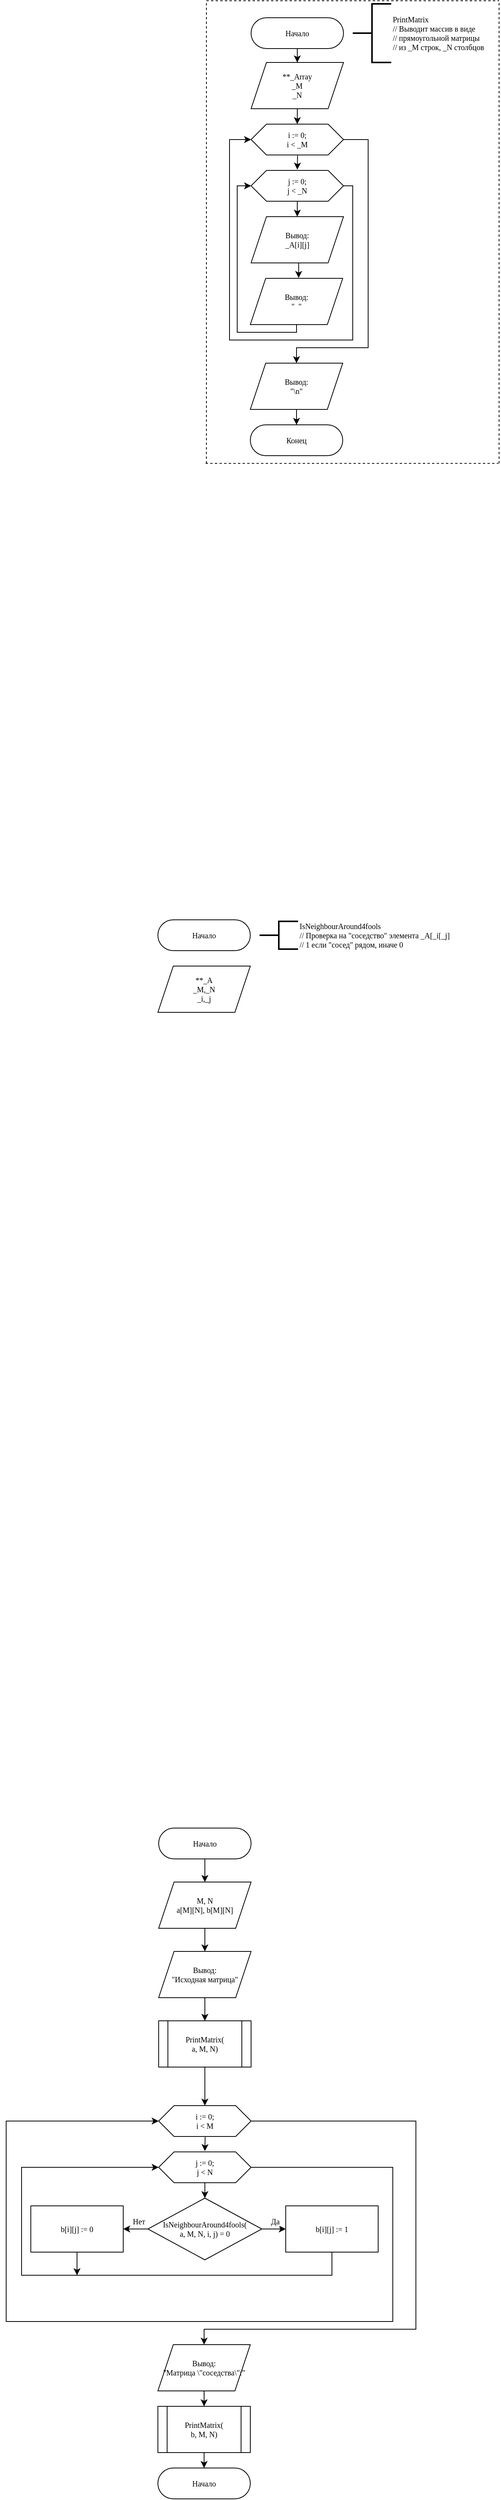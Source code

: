 <mxfile version="14.0.1" type="github">
  <diagram id="jJN2-YR1qqHn-e9BybVK" name="Page-1">
    <mxGraphModel dx="1703" dy="35" grid="1" gridSize="10" guides="1" tooltips="1" connect="1" arrows="1" fold="1" page="1" pageScale="1" pageWidth="827" pageHeight="1169" background="none" math="0" shadow="0">
      <root>
        <mxCell id="0" />
        <mxCell id="1" parent="0" />
        <mxCell id="fMAf0AQXnJGZOiMmoHYG-100" style="edgeStyle=orthogonalEdgeStyle;rounded=0;orthogonalLoop=1;jettySize=auto;html=1;entryX=0.5;entryY=0;entryDx=0;entryDy=0;fontFamily=Consolas;fontSize=10;" parent="1" source="fMAf0AQXnJGZOiMmoHYG-79" target="fMAf0AQXnJGZOiMmoHYG-84" edge="1">
          <mxGeometry relative="1" as="geometry" />
        </mxCell>
        <mxCell id="fMAf0AQXnJGZOiMmoHYG-79" value="Начало" style="rounded=1;whiteSpace=wrap;html=1;arcSize=50;fontFamily=Consolas;fontSize=10;" parent="1" vertex="1">
          <mxGeometry x="488" y="1212" width="120" height="40" as="geometry" />
        </mxCell>
        <mxCell id="fMAf0AQXnJGZOiMmoHYG-80" value="&lt;div style=&quot;font-size: 10px;&quot;&gt;i := 0;&lt;/div&gt;&lt;div style=&quot;font-size: 10px;&quot;&gt;i &amp;lt; _M&lt;br style=&quot;font-size: 10px;&quot;&gt;&lt;/div&gt;" style="shape=hexagon;perimeter=hexagonPerimeter2;whiteSpace=wrap;html=1;fixedSize=1;rounded=1;fontFamily=Consolas;arcSize=0;fontSize=10;" parent="1" vertex="1">
          <mxGeometry x="488" y="1350" width="120" height="40" as="geometry" />
        </mxCell>
        <mxCell id="fMAf0AQXnJGZOiMmoHYG-81" style="edgeStyle=orthogonalEdgeStyle;rounded=0;orthogonalLoop=1;jettySize=auto;html=1;entryX=0.5;entryY=-0.026;entryDx=0;entryDy=0;fontFamily=Consolas;fontSize=10;exitX=0.503;exitY=1.019;exitDx=0;exitDy=0;exitPerimeter=0;entryPerimeter=0;" parent="1" source="fMAf0AQXnJGZOiMmoHYG-80" target="fMAf0AQXnJGZOiMmoHYG-101" edge="1">
          <mxGeometry x="430" y="1108" as="geometry">
            <mxPoint x="548" y="1408" as="targetPoint" />
          </mxGeometry>
        </mxCell>
        <mxCell id="fMAf0AQXnJGZOiMmoHYG-82" style="edgeStyle=orthogonalEdgeStyle;rounded=0;orthogonalLoop=1;jettySize=auto;html=1;fontFamily=Consolas;fontSize=10;entryX=0;entryY=0.5;entryDx=0;entryDy=0;exitX=0.5;exitY=1;exitDx=0;exitDy=0;" parent="1" source="s9nZQQE5in6NOD8knwnm-1" target="fMAf0AQXnJGZOiMmoHYG-101" edge="1">
          <mxGeometry x="430" y="1108" as="geometry">
            <mxPoint x="454" y="1370" as="targetPoint" />
            <Array as="points">
              <mxPoint x="547" y="1620" />
              <mxPoint x="470" y="1620" />
              <mxPoint x="470" y="1430" />
            </Array>
            <mxPoint x="548" y="1568" as="sourcePoint" />
          </mxGeometry>
        </mxCell>
        <mxCell id="fMAf0AQXnJGZOiMmoHYG-84" value="&lt;div style=&quot;font-size: 10px;&quot;&gt;**_Array&lt;/div&gt;&lt;div style=&quot;font-size: 10px;&quot;&gt;_M&lt;/div&gt;&lt;div style=&quot;font-size: 10px;&quot;&gt;_N&lt;/div&gt;" style="shape=parallelogram;perimeter=parallelogramPerimeter;whiteSpace=wrap;html=1;fixedSize=1;rounded=1;fontFamily=Consolas;fontSize=10;arcSize=0;" parent="1" vertex="1">
          <mxGeometry x="488" y="1270" width="120" height="60" as="geometry" />
        </mxCell>
        <mxCell id="fMAf0AQXnJGZOiMmoHYG-86" style="edgeStyle=orthogonalEdgeStyle;rounded=0;orthogonalLoop=1;jettySize=auto;html=1;entryX=0.5;entryY=0;entryDx=0;entryDy=0;fontFamily=Consolas;fontSize=10;exitX=0.5;exitY=1;exitDx=0;exitDy=0;" parent="1" source="fMAf0AQXnJGZOiMmoHYG-84" target="fMAf0AQXnJGZOiMmoHYG-80" edge="1">
          <mxGeometry x="430" y="1190" as="geometry">
            <mxPoint x="548" y="1402" as="sourcePoint" />
          </mxGeometry>
        </mxCell>
        <mxCell id="fMAf0AQXnJGZOiMmoHYG-89" style="edgeStyle=orthogonalEdgeStyle;rounded=0;orthogonalLoop=1;jettySize=auto;html=1;fontFamily=Consolas;exitX=1;exitY=0.5;exitDx=0;exitDy=0;fontSize=10;entryX=0.5;entryY=0;entryDx=0;entryDy=0;" parent="1" source="fMAf0AQXnJGZOiMmoHYG-80" target="s9nZQQE5in6NOD8knwnm-6" edge="1">
          <mxGeometry x="430" y="1108" as="geometry">
            <mxPoint x="608" y="1660" as="targetPoint" />
            <Array as="points">
              <mxPoint x="640" y="1370" />
              <mxPoint x="640" y="1640" />
              <mxPoint x="547" y="1640" />
            </Array>
            <mxPoint x="608" y="1535" as="sourcePoint" />
          </mxGeometry>
        </mxCell>
        <mxCell id="fMAf0AQXnJGZOiMmoHYG-90" value="Конец" style="rounded=1;whiteSpace=wrap;html=1;arcSize=50;fontFamily=Consolas;fontSize=10;" parent="1" vertex="1">
          <mxGeometry x="487" y="1740" width="120" height="40" as="geometry" />
        </mxCell>
        <mxCell id="fMAf0AQXnJGZOiMmoHYG-91" value="&lt;div style=&quot;font-size: 10px;&quot;&gt;PrintMatrix&lt;/div&gt;&lt;div style=&quot;font-size: 10px;&quot;&gt;// Выводит массив в виде&lt;/div&gt;&lt;div style=&quot;font-size: 10px;&quot;&gt;// прямоугольной матрицы&lt;/div&gt;&lt;div style=&quot;font-size: 10px;&quot;&gt;// из _M строк, _N столбцов&lt;br style=&quot;font-size: 10px;&quot;&gt;&lt;/div&gt;" style="strokeWidth=2;html=1;shape=mxgraph.flowchart.annotation_2;align=left;labelPosition=right;pointerEvents=1;rounded=1;fontFamily=Consolas;fontSize=10;" parent="1" vertex="1">
          <mxGeometry x="620" y="1194" width="50" height="76" as="geometry" />
        </mxCell>
        <mxCell id="fMAf0AQXnJGZOiMmoHYG-92" value="" style="endArrow=none;dashed=1;html=1;fontFamily=Consolas;fontSize=10;" parent="1" edge="1">
          <mxGeometry x="430" y="1190" width="50" height="50" as="geometry">
            <mxPoint x="430" y="1190" as="sourcePoint" />
            <mxPoint x="810" y="1190" as="targetPoint" />
          </mxGeometry>
        </mxCell>
        <mxCell id="fMAf0AQXnJGZOiMmoHYG-93" value="" style="endArrow=none;dashed=1;html=1;fontFamily=Consolas;fontSize=10;" parent="1" edge="1">
          <mxGeometry x="430" y="1190" width="50" height="50" as="geometry">
            <mxPoint x="430" y="1790" as="sourcePoint" />
            <mxPoint x="430" y="1192" as="targetPoint" />
          </mxGeometry>
        </mxCell>
        <mxCell id="fMAf0AQXnJGZOiMmoHYG-94" value="" style="endArrow=none;dashed=1;html=1;fontFamily=Consolas;fontSize=10;" parent="1" edge="1">
          <mxGeometry x="430" y="1190" width="50" height="50" as="geometry">
            <mxPoint x="810" y="1790" as="sourcePoint" />
            <mxPoint x="810" y="1192" as="targetPoint" />
          </mxGeometry>
        </mxCell>
        <mxCell id="fMAf0AQXnJGZOiMmoHYG-95" value="" style="endArrow=none;dashed=1;html=1;fontFamily=Consolas;fontSize=10;" parent="1" edge="1">
          <mxGeometry x="429" y="1138" width="50" height="50" as="geometry">
            <mxPoint x="429" y="1790" as="sourcePoint" />
            <mxPoint x="809" y="1790" as="targetPoint" />
          </mxGeometry>
        </mxCell>
        <mxCell id="fMAf0AQXnJGZOiMmoHYG-96" style="edgeStyle=orthogonalEdgeStyle;rounded=0;orthogonalLoop=1;jettySize=auto;html=1;entryX=0.5;entryY=-0.011;entryDx=0;entryDy=0;entryPerimeter=0;fontFamily=Consolas;fontSize=10;" parent="1" edge="1">
          <mxGeometry x="430" y="1108" as="geometry">
            <mxPoint x="548.029" y="1448" as="sourcePoint" />
          </mxGeometry>
        </mxCell>
        <mxCell id="fMAf0AQXnJGZOiMmoHYG-99" style="edgeStyle=orthogonalEdgeStyle;rounded=0;orthogonalLoop=1;jettySize=auto;html=1;entryX=0.5;entryY=0;entryDx=0;entryDy=0;fontFamily=Consolas;fontSize=10;" parent="1" edge="1">
          <mxGeometry x="430" y="1108" as="geometry">
            <mxPoint x="548.029" y="1508" as="sourcePoint" />
          </mxGeometry>
        </mxCell>
        <mxCell id="fMAf0AQXnJGZOiMmoHYG-103" value="" style="edgeStyle=orthogonalEdgeStyle;rounded=0;orthogonalLoop=1;jettySize=auto;html=1;fontFamily=Consolas;fontSize=10;" parent="1" source="fMAf0AQXnJGZOiMmoHYG-101" target="fMAf0AQXnJGZOiMmoHYG-102" edge="1">
          <mxGeometry relative="1" as="geometry" />
        </mxCell>
        <mxCell id="s9nZQQE5in6NOD8knwnm-4" style="edgeStyle=orthogonalEdgeStyle;rounded=0;orthogonalLoop=1;jettySize=auto;html=1;fontFamily=Consolas;fontSize=10;entryX=0;entryY=0.5;entryDx=0;entryDy=0;" parent="1" source="fMAf0AQXnJGZOiMmoHYG-101" target="fMAf0AQXnJGZOiMmoHYG-80" edge="1">
          <mxGeometry relative="1" as="geometry">
            <mxPoint x="450" y="1370" as="targetPoint" />
            <Array as="points">
              <mxPoint x="620" y="1430" />
              <mxPoint x="620" y="1630" />
              <mxPoint x="460" y="1630" />
              <mxPoint x="460" y="1370" />
            </Array>
          </mxGeometry>
        </mxCell>
        <mxCell id="fMAf0AQXnJGZOiMmoHYG-101" value="&lt;div style=&quot;font-size: 10px;&quot;&gt;j := 0;&lt;/div&gt;&lt;div style=&quot;font-size: 10px;&quot;&gt;j &amp;lt; _N&lt;br style=&quot;font-size: 10px;&quot;&gt;&lt;/div&gt;" style="shape=hexagon;perimeter=hexagonPerimeter2;whiteSpace=wrap;html=1;fixedSize=1;rounded=1;fontFamily=Consolas;arcSize=0;fontSize=10;" parent="1" vertex="1">
          <mxGeometry x="488" y="1410" width="120" height="40" as="geometry" />
        </mxCell>
        <mxCell id="s9nZQQE5in6NOD8knwnm-5" style="edgeStyle=orthogonalEdgeStyle;rounded=0;orthogonalLoop=1;jettySize=auto;html=1;entryX=0.523;entryY=-0.008;entryDx=0;entryDy=0;entryPerimeter=0;fontFamily=Consolas;fontSize=10;" parent="1" source="fMAf0AQXnJGZOiMmoHYG-102" target="s9nZQQE5in6NOD8knwnm-1" edge="1">
          <mxGeometry relative="1" as="geometry">
            <Array as="points">
              <mxPoint x="550" y="1530" />
            </Array>
          </mxGeometry>
        </mxCell>
        <mxCell id="fMAf0AQXnJGZOiMmoHYG-102" value="&lt;div style=&quot;font-size: 10px;&quot;&gt;Вывод:&lt;/div&gt;&lt;div style=&quot;font-size: 10px;&quot;&gt;_A[i][j]&lt;br style=&quot;font-size: 10px;&quot;&gt;&lt;/div&gt;" style="shape=parallelogram;perimeter=parallelogramPerimeter;whiteSpace=wrap;html=1;fixedSize=1;rounded=1;fontFamily=Consolas;fontSize=10;arcSize=0;" parent="1" vertex="1">
          <mxGeometry x="488" y="1470" width="120" height="60" as="geometry" />
        </mxCell>
        <mxCell id="s9nZQQE5in6NOD8knwnm-1" value="&lt;div style=&quot;font-size: 10px;&quot;&gt;Вывод:&lt;/div&gt;&lt;div style=&quot;font-size: 10px;&quot;&gt;&quot;&amp;nbsp; &quot;&lt;br style=&quot;font-size: 10px;&quot;&gt;&lt;/div&gt;" style="shape=parallelogram;perimeter=parallelogramPerimeter;whiteSpace=wrap;html=1;fixedSize=1;rounded=1;fontFamily=Consolas;fontSize=10;arcSize=0;" parent="1" vertex="1">
          <mxGeometry x="487" y="1550" width="120" height="60" as="geometry" />
        </mxCell>
        <mxCell id="s9nZQQE5in6NOD8knwnm-7" style="edgeStyle=orthogonalEdgeStyle;rounded=0;orthogonalLoop=1;jettySize=auto;html=1;entryX=0.5;entryY=0;entryDx=0;entryDy=0;fontFamily=Consolas;fontSize=10;" parent="1" source="s9nZQQE5in6NOD8knwnm-6" target="fMAf0AQXnJGZOiMmoHYG-90" edge="1">
          <mxGeometry relative="1" as="geometry" />
        </mxCell>
        <mxCell id="s9nZQQE5in6NOD8knwnm-6" value="&lt;div style=&quot;font-size: 10px;&quot;&gt;Вывод:&lt;/div&gt;&lt;div style=&quot;font-size: 10px;&quot;&gt;&quot;\n&quot;&lt;br style=&quot;font-size: 10px;&quot;&gt;&lt;/div&gt;" style="shape=parallelogram;perimeter=parallelogramPerimeter;whiteSpace=wrap;html=1;fixedSize=1;rounded=1;fontFamily=Consolas;fontSize=10;arcSize=0;" parent="1" vertex="1">
          <mxGeometry x="487" y="1660" width="120" height="60" as="geometry" />
        </mxCell>
        <mxCell id="fMAf0AQXnJGZOiMmoHYG-44" value="Начало" style="rounded=1;whiteSpace=wrap;html=1;arcSize=50;fontFamily=Consolas;fontSize=10;" parent="1" vertex="1">
          <mxGeometry x="367" y="2382" width="120" height="40" as="geometry" />
        </mxCell>
        <mxCell id="fMAf0AQXnJGZOiMmoHYG-53" value="&lt;div style=&quot;font-size: 10px;&quot;&gt;**_A&lt;/div&gt;&lt;div style=&quot;font-size: 10px;&quot;&gt;_M,_N&lt;/div&gt;&lt;div style=&quot;font-size: 10px;&quot;&gt;_i,_j&lt;br style=&quot;font-size: 10px;&quot;&gt;&lt;/div&gt;" style="shape=parallelogram;perimeter=parallelogramPerimeter;whiteSpace=wrap;html=1;fixedSize=1;rounded=1;fontFamily=Consolas;fontSize=10;arcSize=0;" parent="1" vertex="1">
          <mxGeometry x="367" y="2442" width="120" height="60" as="geometry" />
        </mxCell>
        <mxCell id="fMAf0AQXnJGZOiMmoHYG-62" value="&lt;div style=&quot;font-size: 10px;&quot;&gt;IsNeighbourAround4fools&lt;/div&gt;// Проверка на &quot;соседство&quot; элемента _A[_i[_j]&lt;br style=&quot;font-size: 10px;&quot;&gt;// 1 если &quot;сосед&quot; рядом, иначе 0" style="strokeWidth=2;html=1;shape=mxgraph.flowchart.annotation_2;align=left;labelPosition=right;pointerEvents=1;rounded=1;fontFamily=Consolas;fontSize=10;" parent="1" vertex="1">
          <mxGeometry x="499" y="2384" width="50" height="36" as="geometry" />
        </mxCell>
        <mxCell id="s9nZQQE5in6NOD8knwnm-208" value="" style="edgeStyle=orthogonalEdgeStyle;rounded=0;orthogonalLoop=1;jettySize=auto;html=1;fontFamily=Consolas;fontSize=10;" parent="1" source="s9nZQQE5in6NOD8knwnm-204" target="s9nZQQE5in6NOD8knwnm-207" edge="1">
          <mxGeometry relative="1" as="geometry" />
        </mxCell>
        <mxCell id="s9nZQQE5in6NOD8knwnm-204" value="Начало" style="rounded=1;whiteSpace=wrap;html=1;arcSize=50;fontFamily=Consolas;fontSize=10;" parent="1" vertex="1">
          <mxGeometry x="368" y="3560" width="120" height="40" as="geometry" />
        </mxCell>
        <mxCell id="s9nZQQE5in6NOD8knwnm-221" style="edgeStyle=orthogonalEdgeStyle;rounded=0;orthogonalLoop=1;jettySize=auto;html=1;entryX=0.5;entryY=0;entryDx=0;entryDy=0;fontFamily=Consolas;fontSize=10;exitX=0.5;exitY=1;exitDx=0;exitDy=0;" parent="1" source="s9nZQQE5in6NOD8knwnm-228" target="s9nZQQE5in6NOD8knwnm-209" edge="1">
          <mxGeometry relative="1" as="geometry">
            <mxPoint x="422" y="3880" as="sourcePoint" />
            <Array as="points">
              <mxPoint x="428" y="3910" />
              <mxPoint x="428" y="3910" />
            </Array>
          </mxGeometry>
        </mxCell>
        <mxCell id="s9nZQQE5in6NOD8knwnm-231" style="edgeStyle=orthogonalEdgeStyle;rounded=0;orthogonalLoop=1;jettySize=auto;html=1;fontFamily=Consolas;fontSize=10;" parent="1" source="s9nZQQE5in6NOD8knwnm-207" target="s9nZQQE5in6NOD8knwnm-232" edge="1">
          <mxGeometry relative="1" as="geometry">
            <mxPoint x="428" y="3710" as="targetPoint" />
          </mxGeometry>
        </mxCell>
        <mxCell id="s9nZQQE5in6NOD8knwnm-207" value="&lt;div style=&quot;font-size: 10px;&quot;&gt;M, N&lt;/div&gt;&lt;div style=&quot;font-size: 10px;&quot;&gt;a[M][N], b[M][N]&lt;br style=&quot;font-size: 10px;&quot;&gt;&lt;/div&gt;" style="shape=parallelogram;perimeter=parallelogramPerimeter;whiteSpace=wrap;html=1;fixedSize=1;rounded=1;fontFamily=Consolas;fontSize=10;arcSize=0;" parent="1" vertex="1">
          <mxGeometry x="368" y="3630" width="120" height="60" as="geometry" />
        </mxCell>
        <mxCell id="s9nZQQE5in6NOD8knwnm-209" value="&lt;div style=&quot;font-size: 10px;&quot;&gt;i := 0;&lt;/div&gt;&lt;div style=&quot;font-size: 10px;&quot;&gt;i &amp;lt; M&lt;br style=&quot;font-size: 10px;&quot;&gt;&lt;/div&gt;" style="shape=hexagon;perimeter=hexagonPerimeter2;whiteSpace=wrap;html=1;fixedSize=1;rounded=1;fontFamily=Consolas;arcSize=0;fontSize=10;" parent="1" vertex="1">
          <mxGeometry x="368" y="3920" width="120" height="40" as="geometry" />
        </mxCell>
        <mxCell id="s9nZQQE5in6NOD8knwnm-210" style="edgeStyle=orthogonalEdgeStyle;rounded=0;orthogonalLoop=1;jettySize=auto;html=1;entryX=0.5;entryY=-0.026;entryDx=0;entryDy=0;fontFamily=Consolas;fontSize=10;exitX=0.503;exitY=1.019;exitDx=0;exitDy=0;exitPerimeter=0;entryPerimeter=0;" parent="1" source="s9nZQQE5in6NOD8knwnm-209" target="s9nZQQE5in6NOD8knwnm-215" edge="1">
          <mxGeometry x="310" y="3678" as="geometry">
            <mxPoint x="428" y="3978" as="targetPoint" />
          </mxGeometry>
        </mxCell>
        <mxCell id="s9nZQQE5in6NOD8knwnm-211" style="edgeStyle=orthogonalEdgeStyle;rounded=0;orthogonalLoop=1;jettySize=auto;html=1;fontFamily=Consolas;fontSize=10;entryX=0;entryY=0.5;entryDx=0;entryDy=0;exitX=0.5;exitY=1;exitDx=0;exitDy=0;" parent="1" source="s9nZQQE5in6NOD8knwnm-223" target="s9nZQQE5in6NOD8knwnm-215" edge="1">
          <mxGeometry x="310" y="3678" as="geometry">
            <mxPoint x="334" y="3940" as="targetPoint" />
            <Array as="points">
              <mxPoint x="593" y="4140" />
              <mxPoint x="190" y="4140" />
              <mxPoint x="190" y="4000" />
            </Array>
            <mxPoint x="427" y="4180" as="sourcePoint" />
          </mxGeometry>
        </mxCell>
        <mxCell id="s9nZQQE5in6NOD8knwnm-212" style="edgeStyle=orthogonalEdgeStyle;rounded=0;orthogonalLoop=1;jettySize=auto;html=1;fontFamily=Consolas;exitX=1;exitY=0.5;exitDx=0;exitDy=0;fontSize=10;entryX=0.5;entryY=0;entryDx=0;entryDy=0;" parent="1" source="s9nZQQE5in6NOD8knwnm-209" target="s9nZQQE5in6NOD8knwnm-237" edge="1">
          <mxGeometry x="310" y="3678" as="geometry">
            <mxPoint x="420" y="4220" as="targetPoint" />
            <Array as="points">
              <mxPoint x="702" y="3940" />
              <mxPoint x="702" y="4210" />
              <mxPoint x="427" y="4210" />
            </Array>
            <mxPoint x="488" y="4105" as="sourcePoint" />
          </mxGeometry>
        </mxCell>
        <mxCell id="s9nZQQE5in6NOD8knwnm-213" value="" style="edgeStyle=orthogonalEdgeStyle;rounded=0;orthogonalLoop=1;jettySize=auto;html=1;fontFamily=Consolas;fontSize=10;" parent="1" source="s9nZQQE5in6NOD8knwnm-215" target="s9nZQQE5in6NOD8knwnm-222" edge="1">
          <mxGeometry relative="1" as="geometry">
            <mxPoint x="428" y="4040" as="targetPoint" />
          </mxGeometry>
        </mxCell>
        <mxCell id="s9nZQQE5in6NOD8knwnm-214" style="edgeStyle=orthogonalEdgeStyle;rounded=0;orthogonalLoop=1;jettySize=auto;html=1;fontFamily=Consolas;fontSize=10;entryX=0;entryY=0.5;entryDx=0;entryDy=0;" parent="1" source="s9nZQQE5in6NOD8knwnm-215" target="s9nZQQE5in6NOD8knwnm-209" edge="1">
          <mxGeometry relative="1" as="geometry">
            <mxPoint x="330" y="3940" as="targetPoint" />
            <Array as="points">
              <mxPoint x="672" y="4000" />
              <mxPoint x="672" y="4200" />
              <mxPoint x="170" y="4200" />
              <mxPoint x="170" y="3940" />
            </Array>
          </mxGeometry>
        </mxCell>
        <mxCell id="s9nZQQE5in6NOD8knwnm-215" value="&lt;div style=&quot;font-size: 10px;&quot;&gt;j := 0;&lt;/div&gt;&lt;div style=&quot;font-size: 10px;&quot;&gt;j &amp;lt; N&lt;br style=&quot;font-size: 10px;&quot;&gt;&lt;/div&gt;" style="shape=hexagon;perimeter=hexagonPerimeter2;whiteSpace=wrap;html=1;fixedSize=1;rounded=1;fontFamily=Consolas;arcSize=0;fontSize=10;" parent="1" vertex="1">
          <mxGeometry x="368" y="3980" width="120" height="40" as="geometry" />
        </mxCell>
        <mxCell id="s9nZQQE5in6NOD8knwnm-224" value="Да" style="edgeStyle=orthogonalEdgeStyle;rounded=0;orthogonalLoop=1;jettySize=auto;html=1;fontFamily=Consolas;fontSize=10;" parent="1" source="s9nZQQE5in6NOD8knwnm-222" target="s9nZQQE5in6NOD8knwnm-223" edge="1">
          <mxGeometry x="-0.31" y="10" relative="1" as="geometry">
            <mxPoint as="offset" />
          </mxGeometry>
        </mxCell>
        <mxCell id="s9nZQQE5in6NOD8knwnm-226" value="Нет" style="edgeStyle=orthogonalEdgeStyle;rounded=0;orthogonalLoop=1;jettySize=auto;html=1;fontFamily=Consolas;fontSize=10;" parent="1" source="s9nZQQE5in6NOD8knwnm-222" target="s9nZQQE5in6NOD8knwnm-225" edge="1">
          <mxGeometry x="-0.5" y="-10" relative="1" as="geometry">
            <mxPoint as="offset" />
          </mxGeometry>
        </mxCell>
        <mxCell id="s9nZQQE5in6NOD8knwnm-222" value="&lt;div style=&quot;font-size: 10px;&quot;&gt;IsNeighbourAround4fools(&lt;/div&gt;&lt;div style=&quot;font-size: 10px;&quot;&gt;a, M, N, i, j) = 0&lt;br style=&quot;font-size: 10px;&quot;&gt;&lt;/div&gt;" style="rhombus;whiteSpace=wrap;html=1;fontFamily=Consolas;fontSize=10;" parent="1" vertex="1">
          <mxGeometry x="354" y="4040" width="148" height="80" as="geometry" />
        </mxCell>
        <mxCell id="s9nZQQE5in6NOD8knwnm-223" value="b[i][j] := 1" style="whiteSpace=wrap;html=1;fontFamily=Consolas;fontSize=10;" parent="1" vertex="1">
          <mxGeometry x="533" y="4050" width="120" height="60" as="geometry" />
        </mxCell>
        <mxCell id="s9nZQQE5in6NOD8knwnm-227" style="edgeStyle=orthogonalEdgeStyle;rounded=0;orthogonalLoop=1;jettySize=auto;html=1;fontFamily=Consolas;fontSize=10;" parent="1" source="s9nZQQE5in6NOD8knwnm-225" edge="1">
          <mxGeometry relative="1" as="geometry">
            <mxPoint x="262" y="4140" as="targetPoint" />
          </mxGeometry>
        </mxCell>
        <mxCell id="s9nZQQE5in6NOD8knwnm-225" value="b[i][j] := 0" style="whiteSpace=wrap;html=1;fontFamily=Consolas;fontSize=10;" parent="1" vertex="1">
          <mxGeometry x="202" y="4050" width="120" height="60" as="geometry" />
        </mxCell>
        <mxCell id="s9nZQQE5in6NOD8knwnm-228" value="&lt;div&gt;PrintMatrix(&lt;/div&gt;&lt;div&gt;a, M, N)&lt;/div&gt;" style="shape=process;whiteSpace=wrap;html=1;backgroundOutline=1;rounded=1;fontFamily=Consolas;fontSize=10;arcSize=0;" parent="1" vertex="1">
          <mxGeometry x="368" y="3810" width="120" height="60" as="geometry" />
        </mxCell>
        <mxCell id="s9nZQQE5in6NOD8knwnm-234" style="edgeStyle=orthogonalEdgeStyle;rounded=0;orthogonalLoop=1;jettySize=auto;html=1;entryX=0.5;entryY=0;entryDx=0;entryDy=0;fontFamily=Consolas;fontSize=10;" parent="1" source="s9nZQQE5in6NOD8knwnm-232" target="s9nZQQE5in6NOD8knwnm-228" edge="1">
          <mxGeometry relative="1" as="geometry" />
        </mxCell>
        <mxCell id="s9nZQQE5in6NOD8knwnm-232" value="&lt;div&gt;Вывод:&lt;br&gt;&lt;/div&gt;&lt;div&gt;&quot;Исходная матрица&quot;&lt;/div&gt;" style="shape=parallelogram;perimeter=parallelogramPerimeter;whiteSpace=wrap;html=1;fixedSize=1;fontSize=10;fontFamily=Consolas;" parent="1" vertex="1">
          <mxGeometry x="368" y="3720" width="120" height="60" as="geometry" />
        </mxCell>
        <mxCell id="s9nZQQE5in6NOD8knwnm-239" style="edgeStyle=orthogonalEdgeStyle;rounded=0;orthogonalLoop=1;jettySize=auto;html=1;entryX=0.5;entryY=0;entryDx=0;entryDy=0;fontFamily=Consolas;fontSize=10;" parent="1" source="s9nZQQE5in6NOD8knwnm-236" target="s9nZQQE5in6NOD8knwnm-240" edge="1">
          <mxGeometry relative="1" as="geometry">
            <mxPoint x="427" y="4390" as="targetPoint" />
          </mxGeometry>
        </mxCell>
        <mxCell id="s9nZQQE5in6NOD8knwnm-236" value="&lt;div&gt;PrintMatrix(&lt;/div&gt;&lt;div&gt;b, M, N)&lt;/div&gt;" style="shape=process;whiteSpace=wrap;html=1;backgroundOutline=1;rounded=1;fontFamily=Consolas;fontSize=10;arcSize=0;" parent="1" vertex="1">
          <mxGeometry x="367" y="4310" width="120" height="60" as="geometry" />
        </mxCell>
        <mxCell id="s9nZQQE5in6NOD8knwnm-238" style="edgeStyle=orthogonalEdgeStyle;rounded=0;orthogonalLoop=1;jettySize=auto;html=1;entryX=0.5;entryY=0;entryDx=0;entryDy=0;fontFamily=Consolas;fontSize=10;exitX=0.5;exitY=1;exitDx=0;exitDy=0;" parent="1" source="s9nZQQE5in6NOD8knwnm-237" target="s9nZQQE5in6NOD8knwnm-236" edge="1">
          <mxGeometry relative="1" as="geometry" />
        </mxCell>
        <mxCell id="s9nZQQE5in6NOD8knwnm-237" value="&lt;div&gt;Вывод:&lt;br&gt;&lt;/div&gt;&lt;div&gt;&quot;Матрица \&quot;соседства\&quot;:&quot;&lt;/div&gt;" style="shape=parallelogram;perimeter=parallelogramPerimeter;whiteSpace=wrap;html=1;fixedSize=1;fontSize=10;fontFamily=Consolas;" parent="1" vertex="1">
          <mxGeometry x="367" y="4230" width="120" height="60" as="geometry" />
        </mxCell>
        <mxCell id="s9nZQQE5in6NOD8knwnm-240" value="Начало" style="rounded=1;whiteSpace=wrap;html=1;arcSize=50;fontFamily=Consolas;fontSize=10;" parent="1" vertex="1">
          <mxGeometry x="367" y="4390" width="120" height="40" as="geometry" />
        </mxCell>
      </root>
    </mxGraphModel>
  </diagram>
</mxfile>

